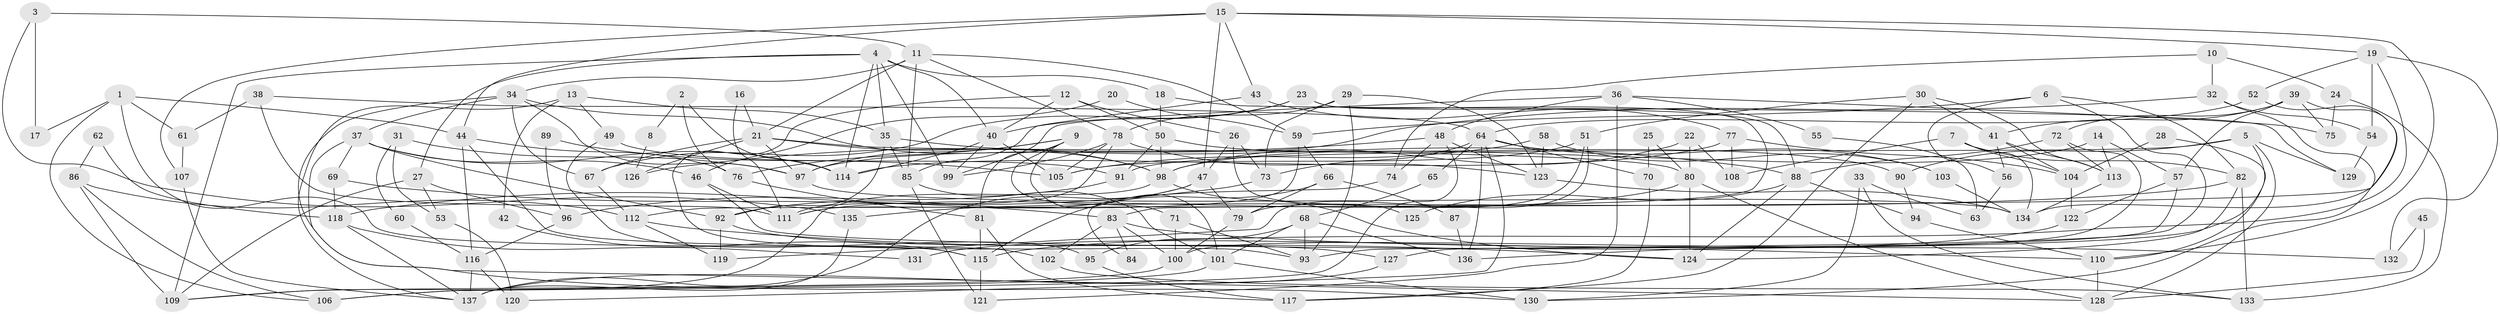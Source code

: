 // Generated by graph-tools (version 1.1) at 2025/36/03/09/25 02:36:20]
// undirected, 137 vertices, 274 edges
graph export_dot {
graph [start="1"]
  node [color=gray90,style=filled];
  1;
  2;
  3;
  4;
  5;
  6;
  7;
  8;
  9;
  10;
  11;
  12;
  13;
  14;
  15;
  16;
  17;
  18;
  19;
  20;
  21;
  22;
  23;
  24;
  25;
  26;
  27;
  28;
  29;
  30;
  31;
  32;
  33;
  34;
  35;
  36;
  37;
  38;
  39;
  40;
  41;
  42;
  43;
  44;
  45;
  46;
  47;
  48;
  49;
  50;
  51;
  52;
  53;
  54;
  55;
  56;
  57;
  58;
  59;
  60;
  61;
  62;
  63;
  64;
  65;
  66;
  67;
  68;
  69;
  70;
  71;
  72;
  73;
  74;
  75;
  76;
  77;
  78;
  79;
  80;
  81;
  82;
  83;
  84;
  85;
  86;
  87;
  88;
  89;
  90;
  91;
  92;
  93;
  94;
  95;
  96;
  97;
  98;
  99;
  100;
  101;
  102;
  103;
  104;
  105;
  106;
  107;
  108;
  109;
  110;
  111;
  112;
  113;
  114;
  115;
  116;
  117;
  118;
  119;
  120;
  121;
  122;
  123;
  124;
  125;
  126;
  127;
  128;
  129;
  130;
  131;
  132;
  133;
  134;
  135;
  136;
  137;
  1 -- 115;
  1 -- 44;
  1 -- 17;
  1 -- 61;
  1 -- 106;
  2 -- 76;
  2 -- 114;
  2 -- 8;
  3 -- 135;
  3 -- 11;
  3 -- 17;
  4 -- 114;
  4 -- 40;
  4 -- 18;
  4 -- 27;
  4 -- 35;
  4 -- 99;
  4 -- 109;
  5 -- 136;
  5 -- 128;
  5 -- 90;
  5 -- 91;
  5 -- 129;
  6 -- 59;
  6 -- 82;
  6 -- 56;
  6 -- 127;
  7 -- 134;
  7 -- 104;
  7 -- 82;
  7 -- 108;
  8 -- 126;
  9 -- 71;
  9 -- 81;
  9 -- 76;
  9 -- 97;
  9 -- 101;
  10 -- 32;
  10 -- 24;
  10 -- 74;
  11 -- 21;
  11 -- 78;
  11 -- 34;
  11 -- 59;
  11 -- 85;
  12 -- 40;
  12 -- 50;
  12 -- 26;
  12 -- 93;
  13 -- 137;
  13 -- 35;
  13 -- 42;
  13 -- 49;
  14 -- 113;
  14 -- 57;
  14 -- 98;
  15 -- 47;
  15 -- 43;
  15 -- 19;
  15 -- 44;
  15 -- 107;
  15 -- 110;
  16 -- 111;
  16 -- 21;
  18 -- 50;
  18 -- 129;
  19 -- 54;
  19 -- 52;
  19 -- 115;
  19 -- 132;
  20 -- 46;
  20 -- 59;
  21 -- 98;
  21 -- 97;
  21 -- 67;
  21 -- 80;
  21 -- 126;
  22 -- 80;
  22 -- 98;
  22 -- 108;
  23 -- 67;
  23 -- 88;
  23 -- 40;
  23 -- 83;
  24 -- 133;
  24 -- 75;
  25 -- 70;
  25 -- 80;
  26 -- 73;
  26 -- 47;
  26 -- 125;
  27 -- 109;
  27 -- 53;
  27 -- 96;
  28 -- 110;
  28 -- 104;
  29 -- 78;
  29 -- 123;
  29 -- 73;
  29 -- 93;
  30 -- 51;
  30 -- 117;
  30 -- 41;
  30 -- 113;
  31 -- 97;
  31 -- 53;
  31 -- 60;
  32 -- 130;
  32 -- 97;
  32 -- 54;
  33 -- 133;
  33 -- 130;
  33 -- 63;
  34 -- 98;
  34 -- 37;
  34 -- 67;
  34 -- 97;
  34 -- 128;
  35 -- 85;
  35 -- 88;
  35 -- 92;
  36 -- 48;
  36 -- 99;
  36 -- 55;
  36 -- 75;
  36 -- 121;
  37 -- 92;
  37 -- 46;
  37 -- 69;
  37 -- 114;
  37 -- 130;
  38 -- 61;
  38 -- 111;
  38 -- 64;
  39 -- 41;
  39 -- 112;
  39 -- 57;
  39 -- 72;
  39 -- 75;
  40 -- 99;
  40 -- 105;
  40 -- 114;
  41 -- 113;
  41 -- 56;
  41 -- 104;
  42 -- 115;
  43 -- 85;
  43 -- 77;
  44 -- 116;
  44 -- 76;
  44 -- 102;
  45 -- 128;
  45 -- 132;
  46 -- 110;
  46 -- 111;
  47 -- 92;
  47 -- 79;
  47 -- 137;
  48 -- 106;
  48 -- 123;
  48 -- 74;
  48 -- 126;
  49 -- 91;
  49 -- 95;
  50 -- 90;
  50 -- 98;
  50 -- 91;
  51 -- 105;
  51 -- 119;
  51 -- 79;
  52 -- 134;
  52 -- 64;
  53 -- 120;
  54 -- 129;
  55 -- 63;
  56 -- 63;
  57 -- 93;
  57 -- 122;
  58 -- 123;
  58 -- 103;
  58 -- 105;
  59 -- 66;
  59 -- 111;
  60 -- 116;
  61 -- 107;
  62 -- 86;
  62 -- 118;
  64 -- 65;
  64 -- 70;
  64 -- 73;
  64 -- 103;
  64 -- 120;
  64 -- 136;
  65 -- 68;
  66 -- 115;
  66 -- 79;
  66 -- 87;
  67 -- 112;
  68 -- 93;
  68 -- 101;
  68 -- 95;
  68 -- 136;
  69 -- 83;
  69 -- 118;
  70 -- 117;
  71 -- 100;
  71 -- 93;
  72 -- 88;
  72 -- 100;
  72 -- 113;
  73 -- 118;
  74 -- 84;
  76 -- 81;
  77 -- 108;
  77 -- 114;
  77 -- 104;
  78 -- 111;
  78 -- 105;
  78 -- 99;
  78 -- 123;
  79 -- 100;
  80 -- 111;
  80 -- 124;
  80 -- 128;
  81 -- 115;
  81 -- 117;
  82 -- 124;
  82 -- 133;
  82 -- 135;
  83 -- 100;
  83 -- 84;
  83 -- 102;
  83 -- 132;
  85 -- 101;
  85 -- 121;
  86 -- 109;
  86 -- 112;
  86 -- 106;
  87 -- 136;
  88 -- 124;
  88 -- 94;
  88 -- 125;
  89 -- 105;
  89 -- 96;
  90 -- 94;
  91 -- 96;
  92 -- 127;
  92 -- 119;
  94 -- 110;
  95 -- 117;
  96 -- 116;
  97 -- 134;
  98 -- 109;
  98 -- 124;
  100 -- 109;
  101 -- 106;
  101 -- 130;
  102 -- 133;
  103 -- 134;
  104 -- 122;
  107 -- 137;
  110 -- 128;
  112 -- 124;
  112 -- 119;
  113 -- 134;
  115 -- 121;
  116 -- 137;
  116 -- 120;
  118 -- 131;
  118 -- 137;
  122 -- 131;
  123 -- 134;
  127 -- 137;
  135 -- 137;
}
